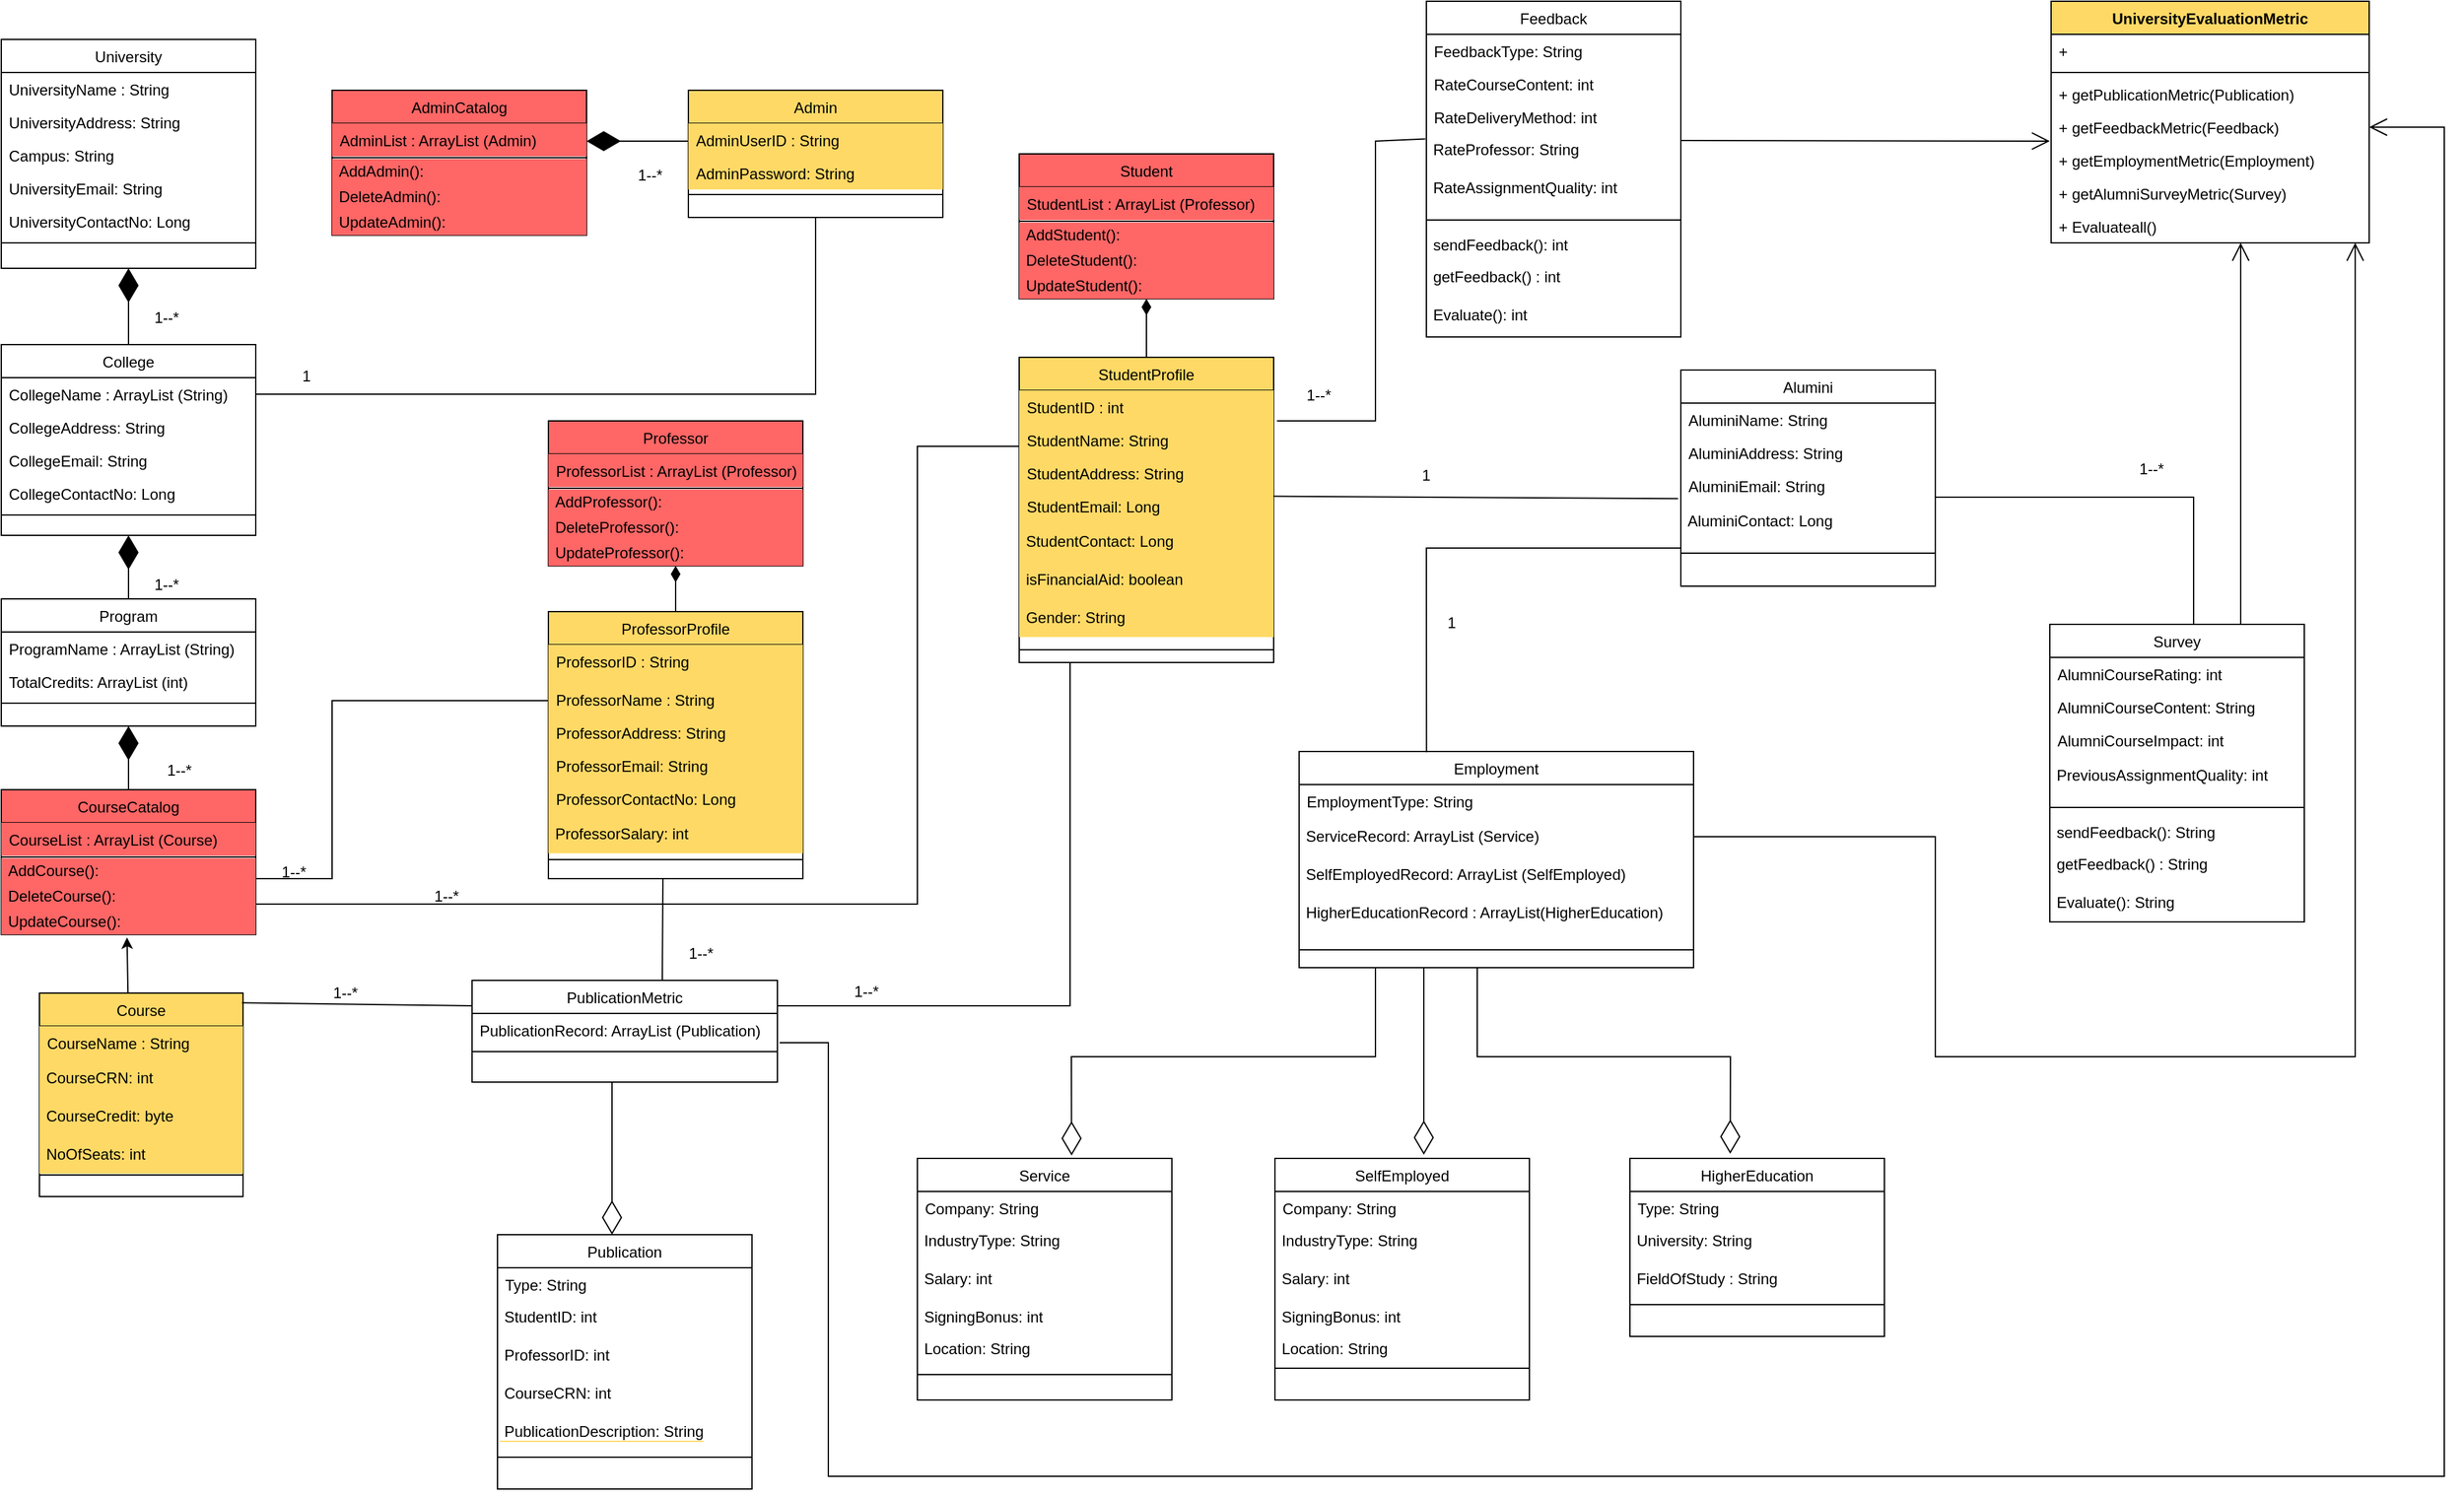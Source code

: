 <mxfile version="15.5.9" type="device"><diagram id="C5RBs43oDa-KdzZeNtuy" name="Page-1"><mxGraphModel dx="865" dy="456" grid="1" gridSize="10" guides="1" tooltips="1" connect="1" arrows="1" fold="1" page="1" pageScale="1" pageWidth="827" pageHeight="1169" background="#ffffff" math="0" shadow="0"><root><mxCell id="WIyWlLk6GJQsqaUBKTNV-0"/><mxCell id="WIyWlLk6GJQsqaUBKTNV-1" parent="WIyWlLk6GJQsqaUBKTNV-0"/><mxCell id="zkfFHV4jXpPFQw0GAbJ--0" value="University" style="swimlane;fontStyle=0;align=center;verticalAlign=top;childLayout=stackLayout;horizontal=1;startSize=26;horizontalStack=0;resizeParent=1;resizeLast=0;collapsible=1;marginBottom=0;rounded=0;shadow=0;strokeWidth=1;" parent="WIyWlLk6GJQsqaUBKTNV-1" vertex="1"><mxGeometry x="40" y="40" width="200" height="180" as="geometry"><mxRectangle x="40" y="40" width="160" height="26" as="alternateBounds"/></mxGeometry></mxCell><mxCell id="zkfFHV4jXpPFQw0GAbJ--1" value="UniversityName : String" style="text;align=left;verticalAlign=top;spacingLeft=4;spacingRight=4;overflow=hidden;rotatable=0;points=[[0,0.5],[1,0.5]];portConstraint=eastwest;" parent="zkfFHV4jXpPFQw0GAbJ--0" vertex="1"><mxGeometry y="26" width="200" height="26" as="geometry"/></mxCell><mxCell id="zkfFHV4jXpPFQw0GAbJ--2" value="UniversityAddress: String" style="text;align=left;verticalAlign=top;spacingLeft=4;spacingRight=4;overflow=hidden;rotatable=0;points=[[0,0.5],[1,0.5]];portConstraint=eastwest;rounded=0;shadow=0;html=0;" parent="zkfFHV4jXpPFQw0GAbJ--0" vertex="1"><mxGeometry y="52" width="200" height="26" as="geometry"/></mxCell><mxCell id="lP5Ua1I6cl8WqfwQkk1_-0" value="Campus: String" style="text;align=left;verticalAlign=top;spacingLeft=4;spacingRight=4;overflow=hidden;rotatable=0;points=[[0,0.5],[1,0.5]];portConstraint=eastwest;rounded=0;shadow=0;html=0;" parent="zkfFHV4jXpPFQw0GAbJ--0" vertex="1"><mxGeometry y="78" width="200" height="26" as="geometry"/></mxCell><mxCell id="zkfFHV4jXpPFQw0GAbJ--3" value="UniversityEmail: String" style="text;align=left;verticalAlign=top;spacingLeft=4;spacingRight=4;overflow=hidden;rotatable=0;points=[[0,0.5],[1,0.5]];portConstraint=eastwest;rounded=0;shadow=0;html=0;" parent="zkfFHV4jXpPFQw0GAbJ--0" vertex="1"><mxGeometry y="104" width="200" height="26" as="geometry"/></mxCell><mxCell id="lP5Ua1I6cl8WqfwQkk1_-1" value="UniversityContactNo: Long" style="text;align=left;verticalAlign=top;spacingLeft=4;spacingRight=4;overflow=hidden;rotatable=0;points=[[0,0.5],[1,0.5]];portConstraint=eastwest;rounded=0;shadow=0;html=0;" parent="zkfFHV4jXpPFQw0GAbJ--0" vertex="1"><mxGeometry y="130" width="200" height="26" as="geometry"/></mxCell><mxCell id="zkfFHV4jXpPFQw0GAbJ--4" value="" style="line;html=1;strokeWidth=1;align=left;verticalAlign=middle;spacingTop=-1;spacingLeft=3;spacingRight=3;rotatable=0;labelPosition=right;points=[];portConstraint=eastwest;" parent="zkfFHV4jXpPFQw0GAbJ--0" vertex="1"><mxGeometry y="156" width="200" height="8" as="geometry"/></mxCell><mxCell id="lP5Ua1I6cl8WqfwQkk1_-8" value="College" style="swimlane;fontStyle=0;align=center;verticalAlign=top;childLayout=stackLayout;horizontal=1;startSize=26;horizontalStack=0;resizeParent=1;resizeLast=0;collapsible=1;marginBottom=0;rounded=0;shadow=0;strokeWidth=1;" parent="WIyWlLk6GJQsqaUBKTNV-1" vertex="1"><mxGeometry x="40" y="280" width="200" height="150" as="geometry"><mxRectangle x="40" y="40" width="160" height="26" as="alternateBounds"/></mxGeometry></mxCell><mxCell id="lP5Ua1I6cl8WqfwQkk1_-9" value="CollegeName : ArrayList (String)" style="text;align=left;verticalAlign=top;spacingLeft=4;spacingRight=4;overflow=hidden;rotatable=0;points=[[0,0.5],[1,0.5]];portConstraint=eastwest;" parent="lP5Ua1I6cl8WqfwQkk1_-8" vertex="1"><mxGeometry y="26" width="200" height="26" as="geometry"/></mxCell><mxCell id="lP5Ua1I6cl8WqfwQkk1_-11" value="CollegeAddress: String" style="text;align=left;verticalAlign=top;spacingLeft=4;spacingRight=4;overflow=hidden;rotatable=0;points=[[0,0.5],[1,0.5]];portConstraint=eastwest;rounded=0;shadow=0;html=0;" parent="lP5Ua1I6cl8WqfwQkk1_-8" vertex="1"><mxGeometry y="52" width="200" height="26" as="geometry"/></mxCell><mxCell id="lP5Ua1I6cl8WqfwQkk1_-12" value="CollegeEmail: String" style="text;align=left;verticalAlign=top;spacingLeft=4;spacingRight=4;overflow=hidden;rotatable=0;points=[[0,0.5],[1,0.5]];portConstraint=eastwest;rounded=0;shadow=0;html=0;" parent="lP5Ua1I6cl8WqfwQkk1_-8" vertex="1"><mxGeometry y="78" width="200" height="26" as="geometry"/></mxCell><mxCell id="lP5Ua1I6cl8WqfwQkk1_-13" value="CollegeContactNo: Long" style="text;align=left;verticalAlign=top;spacingLeft=4;spacingRight=4;overflow=hidden;rotatable=0;points=[[0,0.5],[1,0.5]];portConstraint=eastwest;rounded=0;shadow=0;html=0;" parent="lP5Ua1I6cl8WqfwQkk1_-8" vertex="1"><mxGeometry y="104" width="200" height="26" as="geometry"/></mxCell><mxCell id="lP5Ua1I6cl8WqfwQkk1_-14" value="" style="line;html=1;strokeWidth=1;align=left;verticalAlign=middle;spacingTop=-1;spacingLeft=3;spacingRight=3;rotatable=0;labelPosition=right;points=[];portConstraint=eastwest;" parent="lP5Ua1I6cl8WqfwQkk1_-8" vertex="1"><mxGeometry y="130" width="200" height="8" as="geometry"/></mxCell><mxCell id="lP5Ua1I6cl8WqfwQkk1_-18" value="" style="endArrow=diamondThin;endFill=1;endSize=24;html=1;rounded=0;entryX=0.5;entryY=1;entryDx=0;entryDy=0;exitX=0.5;exitY=0;exitDx=0;exitDy=0;" parent="WIyWlLk6GJQsqaUBKTNV-1" source="lP5Ua1I6cl8WqfwQkk1_-8" target="zkfFHV4jXpPFQw0GAbJ--0" edge="1"><mxGeometry width="160" relative="1" as="geometry"><mxPoint x="350" y="290" as="sourcePoint"/><mxPoint x="510" y="290" as="targetPoint"/></mxGeometry></mxCell><mxCell id="lP5Ua1I6cl8WqfwQkk1_-19" value="Program" style="swimlane;fontStyle=0;align=center;verticalAlign=top;childLayout=stackLayout;horizontal=1;startSize=26;horizontalStack=0;resizeParent=1;resizeLast=0;collapsible=1;marginBottom=0;rounded=0;shadow=0;strokeWidth=1;" parent="WIyWlLk6GJQsqaUBKTNV-1" vertex="1"><mxGeometry x="40" y="480" width="200" height="100" as="geometry"><mxRectangle x="40" y="40" width="160" height="26" as="alternateBounds"/></mxGeometry></mxCell><mxCell id="lP5Ua1I6cl8WqfwQkk1_-20" value="ProgramName : ArrayList (String)" style="text;align=left;verticalAlign=top;spacingLeft=4;spacingRight=4;overflow=hidden;rotatable=0;points=[[0,0.5],[1,0.5]];portConstraint=eastwest;" parent="lP5Ua1I6cl8WqfwQkk1_-19" vertex="1"><mxGeometry y="26" width="200" height="26" as="geometry"/></mxCell><mxCell id="lP5Ua1I6cl8WqfwQkk1_-21" value="TotalCredits: ArrayList (int)" style="text;align=left;verticalAlign=top;spacingLeft=4;spacingRight=4;overflow=hidden;rotatable=0;points=[[0,0.5],[1,0.5]];portConstraint=eastwest;rounded=0;shadow=0;html=0;" parent="lP5Ua1I6cl8WqfwQkk1_-19" vertex="1"><mxGeometry y="52" width="200" height="26" as="geometry"/></mxCell><mxCell id="lP5Ua1I6cl8WqfwQkk1_-24" value="" style="line;html=1;strokeWidth=1;align=left;verticalAlign=middle;spacingTop=-1;spacingLeft=3;spacingRight=3;rotatable=0;labelPosition=right;points=[];portConstraint=eastwest;" parent="lP5Ua1I6cl8WqfwQkk1_-19" vertex="1"><mxGeometry y="78" width="200" height="8" as="geometry"/></mxCell><mxCell id="lP5Ua1I6cl8WqfwQkk1_-25" value="" style="endArrow=diamondThin;endFill=1;endSize=24;html=1;rounded=0;entryX=0.5;entryY=1;entryDx=0;entryDy=0;exitX=0.5;exitY=0;exitDx=0;exitDy=0;" parent="WIyWlLk6GJQsqaUBKTNV-1" source="lP5Ua1I6cl8WqfwQkk1_-19" target="lP5Ua1I6cl8WqfwQkk1_-8" edge="1"><mxGeometry width="160" relative="1" as="geometry"><mxPoint x="350" y="490" as="sourcePoint"/><mxPoint x="510" y="490" as="targetPoint"/></mxGeometry></mxCell><mxCell id="lP5Ua1I6cl8WqfwQkk1_-26" value="CourseCatalog" style="swimlane;fontStyle=0;align=center;verticalAlign=top;childLayout=stackLayout;horizontal=1;startSize=26;horizontalStack=0;resizeParent=1;resizeLast=0;collapsible=1;marginBottom=0;rounded=0;shadow=0;strokeWidth=1;fillColor=#FF6666;" parent="WIyWlLk6GJQsqaUBKTNV-1" vertex="1"><mxGeometry x="40" y="630" width="200" height="114" as="geometry"><mxRectangle x="40" y="40" width="160" height="26" as="alternateBounds"/></mxGeometry></mxCell><mxCell id="lP5Ua1I6cl8WqfwQkk1_-27" value="CourseList : ArrayList (Course)" style="text;align=left;verticalAlign=top;spacingLeft=4;spacingRight=4;overflow=hidden;rotatable=0;points=[[0,0.5],[1,0.5]];portConstraint=eastwest;fillColor=#FF6666;" parent="lP5Ua1I6cl8WqfwQkk1_-26" vertex="1"><mxGeometry y="26" width="200" height="26" as="geometry"/></mxCell><mxCell id="lP5Ua1I6cl8WqfwQkk1_-29" value="" style="line;html=1;strokeWidth=1;align=left;verticalAlign=middle;spacingTop=-1;spacingLeft=3;spacingRight=3;rotatable=0;labelPosition=right;points=[];portConstraint=eastwest;fillColor=#FF6666;" parent="lP5Ua1I6cl8WqfwQkk1_-26" vertex="1"><mxGeometry y="52" width="200" height="2" as="geometry"/></mxCell><mxCell id="lP5Ua1I6cl8WqfwQkk1_-48" value="&amp;nbsp;AddCourse():&amp;nbsp;" style="text;html=1;align=left;verticalAlign=middle;resizable=0;points=[];autosize=1;strokeColor=none;fillColor=#FF6666;" parent="lP5Ua1I6cl8WqfwQkk1_-26" vertex="1"><mxGeometry y="54" width="200" height="20" as="geometry"/></mxCell><mxCell id="lP5Ua1I6cl8WqfwQkk1_-49" value="&amp;nbsp;DeleteCourse():" style="text;html=1;align=left;verticalAlign=middle;resizable=0;points=[];autosize=1;strokeColor=none;fillColor=#FF6666;" parent="lP5Ua1I6cl8WqfwQkk1_-26" vertex="1"><mxGeometry y="74" width="200" height="20" as="geometry"/></mxCell><mxCell id="lP5Ua1I6cl8WqfwQkk1_-50" value="&amp;nbsp;UpdateCourse():" style="text;html=1;align=left;verticalAlign=middle;resizable=0;points=[];autosize=1;strokeColor=none;fillColor=#FF6666;" parent="lP5Ua1I6cl8WqfwQkk1_-26" vertex="1"><mxGeometry y="94" width="200" height="20" as="geometry"/></mxCell><mxCell id="lP5Ua1I6cl8WqfwQkk1_-40" value="Course" style="swimlane;fontStyle=0;align=center;verticalAlign=top;childLayout=stackLayout;horizontal=1;startSize=26;horizontalStack=0;resizeParent=1;resizeLast=0;collapsible=1;marginBottom=0;rounded=0;shadow=0;strokeWidth=1;fillColor=#FFD966;" parent="WIyWlLk6GJQsqaUBKTNV-1" vertex="1"><mxGeometry x="70" y="790" width="160" height="160" as="geometry"><mxRectangle x="70" y="790" width="160" height="26" as="alternateBounds"/></mxGeometry></mxCell><mxCell id="lP5Ua1I6cl8WqfwQkk1_-41" value="CourseName : String" style="text;align=left;verticalAlign=top;spacingLeft=4;spacingRight=4;overflow=hidden;rotatable=0;points=[[0,0.5],[1,0.5]];portConstraint=eastwest;fillColor=#FFD966;" parent="lP5Ua1I6cl8WqfwQkk1_-40" vertex="1"><mxGeometry y="26" width="160" height="26" as="geometry"/></mxCell><mxCell id="lP5Ua1I6cl8WqfwQkk1_-43" value="&amp;nbsp;CourseCRN: int" style="text;html=1;strokeColor=none;fillColor=#FFD966;align=left;verticalAlign=middle;whiteSpace=wrap;rounded=0;" parent="lP5Ua1I6cl8WqfwQkk1_-40" vertex="1"><mxGeometry y="52" width="160" height="30" as="geometry"/></mxCell><mxCell id="lP5Ua1I6cl8WqfwQkk1_-44" value="&amp;nbsp;CourseCredit: byte" style="text;html=1;strokeColor=none;fillColor=#FFD966;align=left;verticalAlign=middle;whiteSpace=wrap;rounded=0;" parent="lP5Ua1I6cl8WqfwQkk1_-40" vertex="1"><mxGeometry y="82" width="160" height="30" as="geometry"/></mxCell><mxCell id="lP5Ua1I6cl8WqfwQkk1_-45" value="&amp;nbsp;NoOfSeats: int" style="text;html=1;strokeColor=none;fillColor=#FFD966;align=left;verticalAlign=middle;whiteSpace=wrap;rounded=0;" parent="lP5Ua1I6cl8WqfwQkk1_-40" vertex="1"><mxGeometry y="112" width="160" height="30" as="geometry"/></mxCell><mxCell id="lP5Ua1I6cl8WqfwQkk1_-42" value="" style="line;html=1;strokeWidth=1;align=left;verticalAlign=middle;spacingTop=-1;spacingLeft=3;spacingRight=3;rotatable=0;labelPosition=right;points=[];portConstraint=eastwest;fillColor=#FF9933;" parent="lP5Ua1I6cl8WqfwQkk1_-40" vertex="1"><mxGeometry y="142" width="160" height="2" as="geometry"/></mxCell><mxCell id="lP5Ua1I6cl8WqfwQkk1_-52" value="" style="endArrow=classic;html=1;rounded=0;entryX=0.494;entryY=1.11;entryDx=0;entryDy=0;entryPerimeter=0;exitX=0.435;exitY=0.003;exitDx=0;exitDy=0;exitPerimeter=0;" parent="WIyWlLk6GJQsqaUBKTNV-1" source="lP5Ua1I6cl8WqfwQkk1_-40" target="lP5Ua1I6cl8WqfwQkk1_-50" edge="1"><mxGeometry width="50" height="50" relative="1" as="geometry"><mxPoint x="420" y="840" as="sourcePoint"/><mxPoint x="470" y="790" as="targetPoint"/></mxGeometry></mxCell><mxCell id="lP5Ua1I6cl8WqfwQkk1_-53" value="" style="endArrow=diamondThin;endFill=1;endSize=24;html=1;rounded=0;entryX=0.5;entryY=1;entryDx=0;entryDy=0;exitX=0.5;exitY=0;exitDx=0;exitDy=0;" parent="WIyWlLk6GJQsqaUBKTNV-1" source="lP5Ua1I6cl8WqfwQkk1_-26" target="lP5Ua1I6cl8WqfwQkk1_-19" edge="1"><mxGeometry width="160" relative="1" as="geometry"><mxPoint x="310" y="610" as="sourcePoint"/><mxPoint x="470" y="610" as="targetPoint"/></mxGeometry></mxCell><mxCell id="lP5Ua1I6cl8WqfwQkk1_-56" value="Professor" style="swimlane;fontStyle=0;align=center;verticalAlign=top;childLayout=stackLayout;horizontal=1;startSize=26;horizontalStack=0;resizeParent=1;resizeLast=0;collapsible=1;marginBottom=0;rounded=0;shadow=0;strokeWidth=1;fillColor=#FF6666;" parent="WIyWlLk6GJQsqaUBKTNV-1" vertex="1"><mxGeometry x="470" y="340" width="200" height="114" as="geometry"><mxRectangle x="470" y="340" width="160" height="26" as="alternateBounds"/></mxGeometry></mxCell><mxCell id="lP5Ua1I6cl8WqfwQkk1_-57" value="ProfessorList : ArrayList (Professor)" style="text;align=left;verticalAlign=top;spacingLeft=4;spacingRight=4;overflow=hidden;rotatable=0;points=[[0,0.5],[1,0.5]];portConstraint=eastwest;fillColor=#FF6666;" parent="lP5Ua1I6cl8WqfwQkk1_-56" vertex="1"><mxGeometry y="26" width="200" height="26" as="geometry"/></mxCell><mxCell id="lP5Ua1I6cl8WqfwQkk1_-58" value="" style="line;html=1;strokeWidth=1;align=left;verticalAlign=middle;spacingTop=-1;spacingLeft=3;spacingRight=3;rotatable=0;labelPosition=right;points=[];portConstraint=eastwest;fillColor=#FF6666;" parent="lP5Ua1I6cl8WqfwQkk1_-56" vertex="1"><mxGeometry y="52" width="200" height="2" as="geometry"/></mxCell><mxCell id="lP5Ua1I6cl8WqfwQkk1_-59" value="&amp;nbsp;AddProfessor():&amp;nbsp;" style="text;html=1;align=left;verticalAlign=middle;resizable=0;points=[];autosize=1;strokeColor=none;fillColor=#FF6666;" parent="lP5Ua1I6cl8WqfwQkk1_-56" vertex="1"><mxGeometry y="54" width="200" height="20" as="geometry"/></mxCell><mxCell id="lP5Ua1I6cl8WqfwQkk1_-60" value="&amp;nbsp;DeleteProfessor():" style="text;html=1;align=left;verticalAlign=middle;resizable=0;points=[];autosize=1;strokeColor=none;fillColor=#FF6666;" parent="lP5Ua1I6cl8WqfwQkk1_-56" vertex="1"><mxGeometry y="74" width="200" height="20" as="geometry"/></mxCell><mxCell id="lP5Ua1I6cl8WqfwQkk1_-61" value="&amp;nbsp;UpdateProfessor():" style="text;html=1;align=left;verticalAlign=middle;resizable=0;points=[];autosize=1;strokeColor=none;fillColor=#FF6666;" parent="lP5Ua1I6cl8WqfwQkk1_-56" vertex="1"><mxGeometry y="94" width="200" height="20" as="geometry"/></mxCell><mxCell id="lP5Ua1I6cl8WqfwQkk1_-62" value="ProfessorProfile" style="swimlane;fontStyle=0;align=center;verticalAlign=top;childLayout=stackLayout;horizontal=1;startSize=26;horizontalStack=0;resizeParent=1;resizeLast=0;collapsible=1;marginBottom=0;rounded=0;shadow=0;strokeWidth=1;fillColor=#FFD966;swimlaneFillColor=none;" parent="WIyWlLk6GJQsqaUBKTNV-1" vertex="1"><mxGeometry x="470" y="490" width="200" height="210" as="geometry"><mxRectangle x="40" y="40" width="160" height="26" as="alternateBounds"/></mxGeometry></mxCell><mxCell id="aSQFenykU3Jxh1KzqfFm-87" value="Text" style="text;html=1;strokeColor=none;fillColor=none;align=center;verticalAlign=middle;whiteSpace=wrap;rounded=0;labelBackgroundColor=#FFFFFF;" parent="lP5Ua1I6cl8WqfwQkk1_-62" vertex="1"><mxGeometry y="26" width="200" height="30" as="geometry"/></mxCell><mxCell id="lP5Ua1I6cl8WqfwQkk1_-63" value="ProfessorName : String" style="text;align=left;verticalAlign=top;spacingLeft=4;spacingRight=4;overflow=hidden;rotatable=0;points=[[0,0.5],[1,0.5]];portConstraint=eastwest;fillColor=#FFD966;" parent="lP5Ua1I6cl8WqfwQkk1_-62" vertex="1"><mxGeometry y="56" width="200" height="26" as="geometry"/></mxCell><mxCell id="lP5Ua1I6cl8WqfwQkk1_-64" value="ProfessorAddress: String" style="text;align=left;verticalAlign=top;spacingLeft=4;spacingRight=4;overflow=hidden;rotatable=0;points=[[0,0.5],[1,0.5]];portConstraint=eastwest;rounded=0;shadow=0;html=0;fillColor=#FFD966;" parent="lP5Ua1I6cl8WqfwQkk1_-62" vertex="1"><mxGeometry y="82" width="200" height="26" as="geometry"/></mxCell><mxCell id="lP5Ua1I6cl8WqfwQkk1_-65" value="ProfessorEmail: String" style="text;align=left;verticalAlign=top;spacingLeft=4;spacingRight=4;overflow=hidden;rotatable=0;points=[[0,0.5],[1,0.5]];portConstraint=eastwest;rounded=0;shadow=0;html=0;fillColor=#FFD966;" parent="lP5Ua1I6cl8WqfwQkk1_-62" vertex="1"><mxGeometry y="108" width="200" height="26" as="geometry"/></mxCell><mxCell id="lP5Ua1I6cl8WqfwQkk1_-66" value="ProfessorContactNo: Long" style="text;align=left;verticalAlign=top;spacingLeft=4;spacingRight=4;overflow=hidden;rotatable=0;points=[[0,0.5],[1,0.5]];portConstraint=eastwest;rounded=0;shadow=0;html=0;fillColor=#FFD966;" parent="lP5Ua1I6cl8WqfwQkk1_-62" vertex="1"><mxGeometry y="134" width="200" height="26" as="geometry"/></mxCell><mxCell id="lP5Ua1I6cl8WqfwQkk1_-70" value="&amp;nbsp;ProfessorSalary: int" style="text;html=1;strokeColor=none;fillColor=#FFD966;align=left;verticalAlign=middle;whiteSpace=wrap;rounded=0;" parent="lP5Ua1I6cl8WqfwQkk1_-62" vertex="1"><mxGeometry y="160" width="200" height="30" as="geometry"/></mxCell><mxCell id="lP5Ua1I6cl8WqfwQkk1_-67" value="" style="line;html=1;strokeWidth=1;align=left;verticalAlign=middle;spacingTop=-1;spacingLeft=3;spacingRight=3;rotatable=0;labelPosition=right;points=[];portConstraint=eastwest;fillColor=#FFD966;" parent="lP5Ua1I6cl8WqfwQkk1_-62" vertex="1"><mxGeometry y="190" width="200" height="10" as="geometry"/></mxCell><mxCell id="lP5Ua1I6cl8WqfwQkk1_-78" value="" style="html=1;endArrow=diamondThin;endFill=1;edgeStyle=elbowEdgeStyle;elbow=vertical;endSize=10;rounded=0;entryX=0.5;entryY=1;entryDx=0;entryDy=0;exitX=0.5;exitY=0;exitDx=0;exitDy=0;" parent="WIyWlLk6GJQsqaUBKTNV-1" source="lP5Ua1I6cl8WqfwQkk1_-62" target="lP5Ua1I6cl8WqfwQkk1_-56" edge="1"><mxGeometry width="160" relative="1" as="geometry"><mxPoint x="720" y="490" as="sourcePoint"/><mxPoint x="880" y="490" as="targetPoint"/></mxGeometry></mxCell><mxCell id="lP5Ua1I6cl8WqfwQkk1_-80" value="" style="endArrow=none;html=1;rounded=0;" parent="WIyWlLk6GJQsqaUBKTNV-1" edge="1"><mxGeometry width="50" height="50" relative="1" as="geometry"><mxPoint x="240" y="700" as="sourcePoint"/><mxPoint x="470" y="560" as="targetPoint"/><Array as="points"><mxPoint x="300" y="700"/><mxPoint x="300" y="560"/></Array></mxGeometry></mxCell><mxCell id="lP5Ua1I6cl8WqfwQkk1_-81" value="1--*" style="text;html=1;strokeColor=none;fillColor=none;align=center;verticalAlign=middle;whiteSpace=wrap;rounded=0;" parent="WIyWlLk6GJQsqaUBKTNV-1" vertex="1"><mxGeometry x="240" y="680" width="60" height="30" as="geometry"/></mxCell><mxCell id="lP5Ua1I6cl8WqfwQkk1_-82" value="Student" style="swimlane;fontStyle=0;align=center;verticalAlign=top;childLayout=stackLayout;horizontal=1;startSize=26;horizontalStack=0;resizeParent=1;resizeLast=0;collapsible=1;marginBottom=0;rounded=0;shadow=0;strokeWidth=1;fillColor=#FF6666;" parent="WIyWlLk6GJQsqaUBKTNV-1" vertex="1"><mxGeometry x="840" y="130" width="200" height="114" as="geometry"><mxRectangle x="840" y="130" width="160" height="26" as="alternateBounds"/></mxGeometry></mxCell><mxCell id="lP5Ua1I6cl8WqfwQkk1_-83" value="StudentList : ArrayList (Professor)" style="text;align=left;verticalAlign=top;spacingLeft=4;spacingRight=4;overflow=hidden;rotatable=0;points=[[0,0.5],[1,0.5]];portConstraint=eastwest;fillColor=#FF6666;" parent="lP5Ua1I6cl8WqfwQkk1_-82" vertex="1"><mxGeometry y="26" width="200" height="26" as="geometry"/></mxCell><mxCell id="lP5Ua1I6cl8WqfwQkk1_-84" value="" style="line;html=1;strokeWidth=1;align=left;verticalAlign=middle;spacingTop=-1;spacingLeft=3;spacingRight=3;rotatable=0;labelPosition=right;points=[];portConstraint=eastwest;fillColor=#FF6666;" parent="lP5Ua1I6cl8WqfwQkk1_-82" vertex="1"><mxGeometry y="52" width="200" height="2" as="geometry"/></mxCell><mxCell id="lP5Ua1I6cl8WqfwQkk1_-85" value="&amp;nbsp;AddStudent():&amp;nbsp;" style="text;html=1;align=left;verticalAlign=middle;resizable=0;points=[];autosize=1;strokeColor=none;fillColor=#FF6666;" parent="lP5Ua1I6cl8WqfwQkk1_-82" vertex="1"><mxGeometry y="54" width="200" height="20" as="geometry"/></mxCell><mxCell id="lP5Ua1I6cl8WqfwQkk1_-86" value="&amp;nbsp;DeleteStudent():" style="text;html=1;align=left;verticalAlign=middle;resizable=0;points=[];autosize=1;strokeColor=none;fillColor=#FF6666;" parent="lP5Ua1I6cl8WqfwQkk1_-82" vertex="1"><mxGeometry y="74" width="200" height="20" as="geometry"/></mxCell><mxCell id="lP5Ua1I6cl8WqfwQkk1_-87" value="&amp;nbsp;UpdateStudent():" style="text;html=1;align=left;verticalAlign=middle;resizable=0;points=[];autosize=1;strokeColor=none;fillColor=#FF6666;" parent="lP5Ua1I6cl8WqfwQkk1_-82" vertex="1"><mxGeometry y="94" width="200" height="20" as="geometry"/></mxCell><mxCell id="lP5Ua1I6cl8WqfwQkk1_-88" value="StudentProfile" style="swimlane;fontStyle=0;align=center;verticalAlign=top;childLayout=stackLayout;horizontal=1;startSize=26;horizontalStack=0;resizeParent=1;resizeLast=0;collapsible=1;marginBottom=0;rounded=0;shadow=0;strokeWidth=1;fillColor=#FFD966;swimlaneFillColor=none;" parent="WIyWlLk6GJQsqaUBKTNV-1" vertex="1"><mxGeometry x="840" y="290" width="200" height="240" as="geometry"><mxRectangle x="40" y="40" width="160" height="26" as="alternateBounds"/></mxGeometry></mxCell><mxCell id="lP5Ua1I6cl8WqfwQkk1_-89" value="StudentID : int" style="text;align=left;verticalAlign=top;spacingLeft=4;spacingRight=4;overflow=hidden;rotatable=0;points=[[0,0.5],[1,0.5]];portConstraint=eastwest;fillColor=#FFD966;" parent="lP5Ua1I6cl8WqfwQkk1_-88" vertex="1"><mxGeometry y="26" width="200" height="26" as="geometry"/></mxCell><mxCell id="lP5Ua1I6cl8WqfwQkk1_-90" value="StudentName: String" style="text;align=left;verticalAlign=top;spacingLeft=4;spacingRight=4;overflow=hidden;rotatable=0;points=[[0,0.5],[1,0.5]];portConstraint=eastwest;rounded=0;shadow=0;html=0;fillColor=#FFD966;" parent="lP5Ua1I6cl8WqfwQkk1_-88" vertex="1"><mxGeometry y="52" width="200" height="26" as="geometry"/></mxCell><mxCell id="lP5Ua1I6cl8WqfwQkk1_-91" value="StudentAddress: String" style="text;align=left;verticalAlign=top;spacingLeft=4;spacingRight=4;overflow=hidden;rotatable=0;points=[[0,0.5],[1,0.5]];portConstraint=eastwest;rounded=0;shadow=0;html=0;fillColor=#FFD966;" parent="lP5Ua1I6cl8WqfwQkk1_-88" vertex="1"><mxGeometry y="78" width="200" height="26" as="geometry"/></mxCell><mxCell id="lP5Ua1I6cl8WqfwQkk1_-92" value="StudentEmail: Long" style="text;align=left;verticalAlign=top;spacingLeft=4;spacingRight=4;overflow=hidden;rotatable=0;points=[[0,0.5],[1,0.5]];portConstraint=eastwest;rounded=0;shadow=0;html=0;fillColor=#FFD966;" parent="lP5Ua1I6cl8WqfwQkk1_-88" vertex="1"><mxGeometry y="104" width="200" height="26" as="geometry"/></mxCell><mxCell id="lP5Ua1I6cl8WqfwQkk1_-93" value="&amp;nbsp;StudentContact: Long" style="text;html=1;strokeColor=none;fillColor=#FFD966;align=left;verticalAlign=middle;whiteSpace=wrap;rounded=0;" parent="lP5Ua1I6cl8WqfwQkk1_-88" vertex="1"><mxGeometry y="130" width="200" height="30" as="geometry"/></mxCell><mxCell id="lP5Ua1I6cl8WqfwQkk1_-120" value="&amp;nbsp;isFinancialAid: boolean" style="text;html=1;strokeColor=none;fillColor=#FFD966;align=left;verticalAlign=middle;whiteSpace=wrap;rounded=0;" parent="lP5Ua1I6cl8WqfwQkk1_-88" vertex="1"><mxGeometry y="160" width="200" height="30" as="geometry"/></mxCell><mxCell id="aSQFenykU3Jxh1KzqfFm-0" value="&amp;nbsp;Gender: String" style="text;html=1;strokeColor=none;fillColor=#FFD966;align=left;verticalAlign=middle;whiteSpace=wrap;rounded=0;" parent="lP5Ua1I6cl8WqfwQkk1_-88" vertex="1"><mxGeometry y="190" width="200" height="30" as="geometry"/></mxCell><mxCell id="lP5Ua1I6cl8WqfwQkk1_-94" value="" style="line;html=1;strokeWidth=1;align=left;verticalAlign=middle;spacingTop=-1;spacingLeft=3;spacingRight=3;rotatable=0;labelPosition=right;points=[];portConstraint=eastwest;fillColor=#FFD966;" parent="lP5Ua1I6cl8WqfwQkk1_-88" vertex="1"><mxGeometry y="220" width="200" height="20" as="geometry"/></mxCell><mxCell id="lP5Ua1I6cl8WqfwQkk1_-95" value="" style="html=1;endArrow=diamondThin;endFill=1;edgeStyle=elbowEdgeStyle;elbow=vertical;endSize=10;rounded=0;entryX=0.5;entryY=1;entryDx=0;entryDy=0;exitX=0.5;exitY=0;exitDx=0;exitDy=0;" parent="WIyWlLk6GJQsqaUBKTNV-1" source="lP5Ua1I6cl8WqfwQkk1_-88" target="lP5Ua1I6cl8WqfwQkk1_-82" edge="1"><mxGeometry width="160" relative="1" as="geometry"><mxPoint x="1090" y="280" as="sourcePoint"/><mxPoint x="1250" y="280" as="targetPoint"/></mxGeometry></mxCell><mxCell id="lP5Ua1I6cl8WqfwQkk1_-96" value="" style="endArrow=none;html=1;rounded=0;" parent="WIyWlLk6GJQsqaUBKTNV-1" edge="1"><mxGeometry width="50" height="50" relative="1" as="geometry"><mxPoint x="240" y="720" as="sourcePoint"/><mxPoint x="840" y="360" as="targetPoint"/><Array as="points"><mxPoint x="760" y="720"/><mxPoint x="760" y="360"/></Array></mxGeometry></mxCell><mxCell id="lP5Ua1I6cl8WqfwQkk1_-97" value="1--*" style="text;html=1;strokeColor=none;fillColor=none;align=center;verticalAlign=middle;whiteSpace=wrap;rounded=0;" parent="WIyWlLk6GJQsqaUBKTNV-1" vertex="1"><mxGeometry x="360" y="699" width="60" height="30" as="geometry"/></mxCell><mxCell id="lP5Ua1I6cl8WqfwQkk1_-98" value="1--*" style="text;html=1;strokeColor=none;fillColor=none;align=center;verticalAlign=middle;whiteSpace=wrap;rounded=0;" parent="WIyWlLk6GJQsqaUBKTNV-1" vertex="1"><mxGeometry x="140" y="454" width="60" height="30" as="geometry"/></mxCell><mxCell id="lP5Ua1I6cl8WqfwQkk1_-99" value="1--*" style="text;html=1;strokeColor=none;fillColor=none;align=center;verticalAlign=middle;whiteSpace=wrap;rounded=0;" parent="WIyWlLk6GJQsqaUBKTNV-1" vertex="1"><mxGeometry x="140" y="244" width="60" height="30" as="geometry"/></mxCell><mxCell id="lP5Ua1I6cl8WqfwQkk1_-100" value="1--*" style="text;html=1;strokeColor=none;fillColor=none;align=center;verticalAlign=middle;whiteSpace=wrap;rounded=0;" parent="WIyWlLk6GJQsqaUBKTNV-1" vertex="1"><mxGeometry x="150" y="600" width="60" height="30" as="geometry"/></mxCell><mxCell id="lP5Ua1I6cl8WqfwQkk1_-101" value="AdminCatalog" style="swimlane;fontStyle=0;align=center;verticalAlign=top;childLayout=stackLayout;horizontal=1;startSize=26;horizontalStack=0;resizeParent=1;resizeLast=0;collapsible=1;marginBottom=0;rounded=0;shadow=0;strokeWidth=1;fillColor=#FF6666;" parent="WIyWlLk6GJQsqaUBKTNV-1" vertex="1"><mxGeometry x="300" y="80" width="200" height="114" as="geometry"><mxRectangle x="40" y="40" width="160" height="26" as="alternateBounds"/></mxGeometry></mxCell><mxCell id="lP5Ua1I6cl8WqfwQkk1_-102" value="AdminList : ArrayList (Admin)" style="text;align=left;verticalAlign=top;spacingLeft=4;spacingRight=4;overflow=hidden;rotatable=0;points=[[0,0.5],[1,0.5]];portConstraint=eastwest;fillColor=#FF6666;" parent="lP5Ua1I6cl8WqfwQkk1_-101" vertex="1"><mxGeometry y="26" width="200" height="26" as="geometry"/></mxCell><mxCell id="lP5Ua1I6cl8WqfwQkk1_-103" value="" style="line;html=1;strokeWidth=1;align=left;verticalAlign=middle;spacingTop=-1;spacingLeft=3;spacingRight=3;rotatable=0;labelPosition=right;points=[];portConstraint=eastwest;fillColor=#FF6666;" parent="lP5Ua1I6cl8WqfwQkk1_-101" vertex="1"><mxGeometry y="52" width="200" height="2" as="geometry"/></mxCell><mxCell id="lP5Ua1I6cl8WqfwQkk1_-104" value="&amp;nbsp;AddAdmin():&amp;nbsp;" style="text;html=1;align=left;verticalAlign=middle;resizable=0;points=[];autosize=1;strokeColor=none;fillColor=#FF6666;" parent="lP5Ua1I6cl8WqfwQkk1_-101" vertex="1"><mxGeometry y="54" width="200" height="20" as="geometry"/></mxCell><mxCell id="lP5Ua1I6cl8WqfwQkk1_-105" value="&amp;nbsp;DeleteAdmin():" style="text;html=1;align=left;verticalAlign=middle;resizable=0;points=[];autosize=1;strokeColor=none;fillColor=#FF6666;" parent="lP5Ua1I6cl8WqfwQkk1_-101" vertex="1"><mxGeometry y="74" width="200" height="20" as="geometry"/></mxCell><mxCell id="lP5Ua1I6cl8WqfwQkk1_-106" value="&amp;nbsp;UpdateAdmin():" style="text;html=1;align=left;verticalAlign=middle;resizable=0;points=[];autosize=1;strokeColor=none;fillColor=#FF6666;" parent="lP5Ua1I6cl8WqfwQkk1_-101" vertex="1"><mxGeometry y="94" width="200" height="20" as="geometry"/></mxCell><mxCell id="lP5Ua1I6cl8WqfwQkk1_-107" value="Admin" style="swimlane;fontStyle=0;align=center;verticalAlign=top;childLayout=stackLayout;horizontal=1;startSize=26;horizontalStack=0;resizeParent=1;resizeLast=0;collapsible=1;marginBottom=0;rounded=0;shadow=0;strokeWidth=1;fillColor=#FFD966;swimlaneFillColor=none;" parent="WIyWlLk6GJQsqaUBKTNV-1" vertex="1"><mxGeometry x="580" y="80" width="200" height="100" as="geometry"><mxRectangle x="40" y="40" width="160" height="26" as="alternateBounds"/></mxGeometry></mxCell><mxCell id="lP5Ua1I6cl8WqfwQkk1_-108" value="AdminUserID : String" style="text;align=left;verticalAlign=top;spacingLeft=4;spacingRight=4;overflow=hidden;rotatable=0;points=[[0,0.5],[1,0.5]];portConstraint=eastwest;fillColor=#FFD966;" parent="lP5Ua1I6cl8WqfwQkk1_-107" vertex="1"><mxGeometry y="26" width="200" height="26" as="geometry"/></mxCell><mxCell id="lP5Ua1I6cl8WqfwQkk1_-109" value="AdminPassword: String" style="text;align=left;verticalAlign=top;spacingLeft=4;spacingRight=4;overflow=hidden;rotatable=0;points=[[0,0.5],[1,0.5]];portConstraint=eastwest;rounded=0;shadow=0;html=0;fillColor=#FFD966;" parent="lP5Ua1I6cl8WqfwQkk1_-107" vertex="1"><mxGeometry y="52" width="200" height="26" as="geometry"/></mxCell><mxCell id="lP5Ua1I6cl8WqfwQkk1_-113" value="" style="line;html=1;strokeWidth=1;align=left;verticalAlign=middle;spacingTop=-1;spacingLeft=3;spacingRight=3;rotatable=0;labelPosition=right;points=[];portConstraint=eastwest;fillColor=#FFD966;" parent="lP5Ua1I6cl8WqfwQkk1_-107" vertex="1"><mxGeometry y="78" width="200" height="8" as="geometry"/></mxCell><mxCell id="lP5Ua1I6cl8WqfwQkk1_-116" value="" style="endArrow=diamondThin;endFill=1;endSize=24;html=1;rounded=0;" parent="WIyWlLk6GJQsqaUBKTNV-1" edge="1"><mxGeometry width="160" relative="1" as="geometry"><mxPoint x="580" y="120" as="sourcePoint"/><mxPoint x="500" y="120" as="targetPoint"/></mxGeometry></mxCell><mxCell id="lP5Ua1I6cl8WqfwQkk1_-117" value="1--*" style="text;html=1;strokeColor=none;fillColor=none;align=center;verticalAlign=middle;whiteSpace=wrap;rounded=0;" parent="WIyWlLk6GJQsqaUBKTNV-1" vertex="1"><mxGeometry x="520" y="132" width="60" height="30" as="geometry"/></mxCell><mxCell id="lP5Ua1I6cl8WqfwQkk1_-118" value="" style="endArrow=none;html=1;rounded=0;entryX=0.5;entryY=1;entryDx=0;entryDy=0;exitX=1;exitY=0.5;exitDx=0;exitDy=0;" parent="WIyWlLk6GJQsqaUBKTNV-1" source="lP5Ua1I6cl8WqfwQkk1_-9" target="lP5Ua1I6cl8WqfwQkk1_-107" edge="1"><mxGeometry width="50" height="50" relative="1" as="geometry"><mxPoint x="340" y="310" as="sourcePoint"/><mxPoint x="360" y="200" as="targetPoint"/><Array as="points"><mxPoint x="680" y="319"/></Array></mxGeometry></mxCell><mxCell id="lP5Ua1I6cl8WqfwQkk1_-119" value="1" style="text;html=1;strokeColor=none;fillColor=none;align=center;verticalAlign=middle;whiteSpace=wrap;rounded=0;" parent="WIyWlLk6GJQsqaUBKTNV-1" vertex="1"><mxGeometry x="250" y="290" width="60" height="30" as="geometry"/></mxCell><mxCell id="lP5Ua1I6cl8WqfwQkk1_-121" value="Publication" style="swimlane;fontStyle=0;align=center;verticalAlign=top;childLayout=stackLayout;horizontal=1;startSize=26;horizontalStack=0;resizeParent=1;resizeLast=0;collapsible=1;marginBottom=0;rounded=0;shadow=0;strokeWidth=1;" parent="WIyWlLk6GJQsqaUBKTNV-1" vertex="1"><mxGeometry x="430" y="980" width="200" height="200" as="geometry"><mxRectangle x="40" y="40" width="160" height="26" as="alternateBounds"/></mxGeometry></mxCell><mxCell id="lP5Ua1I6cl8WqfwQkk1_-122" value="Type: String" style="text;align=left;verticalAlign=top;spacingLeft=4;spacingRight=4;overflow=hidden;rotatable=0;points=[[0,0.5],[1,0.5]];portConstraint=eastwest;" parent="lP5Ua1I6cl8WqfwQkk1_-121" vertex="1"><mxGeometry y="26" width="200" height="24" as="geometry"/></mxCell><mxCell id="lP5Ua1I6cl8WqfwQkk1_-130" value="&amp;nbsp;StudentID: int" style="text;html=1;align=left;verticalAlign=middle;whiteSpace=wrap;rounded=0;" parent="lP5Ua1I6cl8WqfwQkk1_-121" vertex="1"><mxGeometry y="50" width="200" height="30" as="geometry"/></mxCell><mxCell id="lP5Ua1I6cl8WqfwQkk1_-131" value="&amp;nbsp;ProfessorID: int" style="text;html=1;align=left;verticalAlign=middle;whiteSpace=wrap;rounded=0;" parent="lP5Ua1I6cl8WqfwQkk1_-121" vertex="1"><mxGeometry y="80" width="200" height="30" as="geometry"/></mxCell><mxCell id="lP5Ua1I6cl8WqfwQkk1_-133" value="&amp;nbsp;CourseCRN: int" style="text;html=1;align=left;verticalAlign=middle;whiteSpace=wrap;rounded=0;" parent="lP5Ua1I6cl8WqfwQkk1_-121" vertex="1"><mxGeometry y="110" width="200" height="30" as="geometry"/></mxCell><mxCell id="aSQFenykU3Jxh1KzqfFm-11" value="&lt;span style=&quot;background-color: rgb(255 , 255 , 255)&quot;&gt;&amp;nbsp;PublicationDescription: String&lt;/span&gt;" style="text;html=1;strokeColor=none;fillColor=none;align=left;verticalAlign=middle;whiteSpace=wrap;rounded=0;labelBackgroundColor=#FFD966;" parent="lP5Ua1I6cl8WqfwQkk1_-121" vertex="1"><mxGeometry y="140" width="200" height="30" as="geometry"/></mxCell><mxCell id="lP5Ua1I6cl8WqfwQkk1_-124" value="" style="line;html=1;strokeWidth=1;align=left;verticalAlign=middle;spacingTop=-1;spacingLeft=3;spacingRight=3;rotatable=0;labelPosition=right;points=[];portConstraint=eastwest;" parent="lP5Ua1I6cl8WqfwQkk1_-121" vertex="1"><mxGeometry y="170" width="200" height="10" as="geometry"/></mxCell><mxCell id="lP5Ua1I6cl8WqfwQkk1_-125" value="PublicationMetric" style="swimlane;fontStyle=0;align=center;verticalAlign=top;childLayout=stackLayout;horizontal=1;startSize=26;horizontalStack=0;resizeParent=1;resizeLast=0;collapsible=1;marginBottom=0;rounded=0;shadow=0;strokeWidth=1;" parent="WIyWlLk6GJQsqaUBKTNV-1" vertex="1"><mxGeometry x="410" y="780" width="240" height="80" as="geometry"><mxRectangle x="40" y="40" width="160" height="26" as="alternateBounds"/></mxGeometry></mxCell><mxCell id="lP5Ua1I6cl8WqfwQkk1_-126" value="PublicationRecord: ArrayList (Publication)" style="text;align=left;verticalAlign=top;spacingLeft=4;spacingRight=4;overflow=hidden;rotatable=0;points=[[0,0.5],[1,0.5]];portConstraint=eastwest;" parent="lP5Ua1I6cl8WqfwQkk1_-125" vertex="1"><mxGeometry y="26" width="240" height="26" as="geometry"/></mxCell><mxCell id="lP5Ua1I6cl8WqfwQkk1_-128" value="" style="line;html=1;strokeWidth=1;align=left;verticalAlign=middle;spacingTop=-1;spacingLeft=3;spacingRight=3;rotatable=0;labelPosition=right;points=[];portConstraint=eastwest;" parent="lP5Ua1I6cl8WqfwQkk1_-125" vertex="1"><mxGeometry y="52" width="240" height="8" as="geometry"/></mxCell><mxCell id="lP5Ua1I6cl8WqfwQkk1_-135" value="" style="endArrow=none;html=1;rounded=0;entryX=0;entryY=0.25;entryDx=0;entryDy=0;exitX=0.995;exitY=0.048;exitDx=0;exitDy=0;exitPerimeter=0;" parent="WIyWlLk6GJQsqaUBKTNV-1" source="lP5Ua1I6cl8WqfwQkk1_-40" target="lP5Ua1I6cl8WqfwQkk1_-125" edge="1"><mxGeometry width="50" height="50" relative="1" as="geometry"><mxPoint x="230" y="840" as="sourcePoint"/><mxPoint x="400" y="800" as="targetPoint"/></mxGeometry></mxCell><mxCell id="lP5Ua1I6cl8WqfwQkk1_-136" value="1--*" style="text;html=1;align=center;verticalAlign=middle;resizable=0;points=[];autosize=1;strokeColor=none;fillColor=none;" parent="WIyWlLk6GJQsqaUBKTNV-1" vertex="1"><mxGeometry x="295" y="780" width="30" height="20" as="geometry"/></mxCell><mxCell id="lP5Ua1I6cl8WqfwQkk1_-137" value="" style="endArrow=none;html=1;rounded=0;exitX=0.623;exitY=-0.002;exitDx=0;exitDy=0;exitPerimeter=0;" parent="WIyWlLk6GJQsqaUBKTNV-1" source="lP5Ua1I6cl8WqfwQkk1_-125" edge="1"><mxGeometry width="50" height="50" relative="1" as="geometry"><mxPoint x="540" y="760" as="sourcePoint"/><mxPoint x="560" y="700" as="targetPoint"/></mxGeometry></mxCell><mxCell id="lP5Ua1I6cl8WqfwQkk1_-138" value="1--*" style="text;html=1;strokeColor=none;fillColor=none;align=center;verticalAlign=middle;whiteSpace=wrap;rounded=0;" parent="WIyWlLk6GJQsqaUBKTNV-1" vertex="1"><mxGeometry x="560" y="744" width="60" height="30" as="geometry"/></mxCell><mxCell id="lP5Ua1I6cl8WqfwQkk1_-139" value="" style="endArrow=none;html=1;rounded=0;exitX=1;exitY=0.25;exitDx=0;exitDy=0;" parent="WIyWlLk6GJQsqaUBKTNV-1" source="lP5Ua1I6cl8WqfwQkk1_-125" edge="1"><mxGeometry width="50" height="50" relative="1" as="geometry"><mxPoint x="680" y="800" as="sourcePoint"/><mxPoint x="880" y="530" as="targetPoint"/><Array as="points"><mxPoint x="880" y="800"/></Array></mxGeometry></mxCell><mxCell id="lP5Ua1I6cl8WqfwQkk1_-140" value="1--*" style="text;html=1;strokeColor=none;fillColor=none;align=center;verticalAlign=middle;whiteSpace=wrap;rounded=0;" parent="WIyWlLk6GJQsqaUBKTNV-1" vertex="1"><mxGeometry x="690" y="774" width="60" height="30" as="geometry"/></mxCell><mxCell id="aSQFenykU3Jxh1KzqfFm-1" value="Service" style="swimlane;fontStyle=0;align=center;verticalAlign=top;childLayout=stackLayout;horizontal=1;startSize=26;horizontalStack=0;resizeParent=1;resizeLast=0;collapsible=1;marginBottom=0;rounded=0;shadow=0;strokeWidth=1;" parent="WIyWlLk6GJQsqaUBKTNV-1" vertex="1"><mxGeometry x="760" y="920" width="200" height="190" as="geometry"><mxRectangle x="40" y="40" width="160" height="26" as="alternateBounds"/></mxGeometry></mxCell><mxCell id="aSQFenykU3Jxh1KzqfFm-2" value="Company: String" style="text;align=left;verticalAlign=top;spacingLeft=4;spacingRight=4;overflow=hidden;rotatable=0;points=[[0,0.5],[1,0.5]];portConstraint=eastwest;" parent="aSQFenykU3Jxh1KzqfFm-1" vertex="1"><mxGeometry y="26" width="200" height="24" as="geometry"/></mxCell><mxCell id="aSQFenykU3Jxh1KzqfFm-3" value="&amp;nbsp;IndustryType: String" style="text;html=1;strokeColor=none;fillColor=none;align=left;verticalAlign=middle;whiteSpace=wrap;rounded=0;" parent="aSQFenykU3Jxh1KzqfFm-1" vertex="1"><mxGeometry y="50" width="200" height="30" as="geometry"/></mxCell><mxCell id="aSQFenykU3Jxh1KzqfFm-4" value="&amp;nbsp;Salary: int" style="text;html=1;strokeColor=none;fillColor=none;align=left;verticalAlign=middle;whiteSpace=wrap;rounded=0;" parent="aSQFenykU3Jxh1KzqfFm-1" vertex="1"><mxGeometry y="80" width="200" height="30" as="geometry"/></mxCell><mxCell id="aSQFenykU3Jxh1KzqfFm-5" value="&amp;nbsp;SigningBonus: int" style="text;html=1;strokeColor=none;fillColor=none;align=left;verticalAlign=middle;whiteSpace=wrap;rounded=0;" parent="aSQFenykU3Jxh1KzqfFm-1" vertex="1"><mxGeometry y="110" width="200" height="30" as="geometry"/></mxCell><mxCell id="aSQFenykU3Jxh1KzqfFm-8" value="&amp;nbsp;Location: String" style="text;html=1;align=left;verticalAlign=middle;resizable=0;points=[];autosize=1;strokeColor=none;fillColor=none;" parent="aSQFenykU3Jxh1KzqfFm-1" vertex="1"><mxGeometry y="140" width="200" height="20" as="geometry"/></mxCell><mxCell id="aSQFenykU3Jxh1KzqfFm-6" value="" style="line;html=1;strokeWidth=1;align=left;verticalAlign=middle;spacingTop=-1;spacingLeft=3;spacingRight=3;rotatable=0;labelPosition=right;points=[];portConstraint=eastwest;" parent="aSQFenykU3Jxh1KzqfFm-1" vertex="1"><mxGeometry y="160" width="200" height="20" as="geometry"/></mxCell><mxCell id="aSQFenykU3Jxh1KzqfFm-12" value="SelfEmployed" style="swimlane;fontStyle=0;align=center;verticalAlign=top;childLayout=stackLayout;horizontal=1;startSize=26;horizontalStack=0;resizeParent=1;resizeLast=0;collapsible=1;marginBottom=0;rounded=0;shadow=0;strokeWidth=1;" parent="WIyWlLk6GJQsqaUBKTNV-1" vertex="1"><mxGeometry x="1041" y="920" width="200" height="190" as="geometry"><mxRectangle x="40" y="40" width="160" height="26" as="alternateBounds"/></mxGeometry></mxCell><mxCell id="aSQFenykU3Jxh1KzqfFm-13" value="Company: String" style="text;align=left;verticalAlign=top;spacingLeft=4;spacingRight=4;overflow=hidden;rotatable=0;points=[[0,0.5],[1,0.5]];portConstraint=eastwest;" parent="aSQFenykU3Jxh1KzqfFm-12" vertex="1"><mxGeometry y="26" width="200" height="24" as="geometry"/></mxCell><mxCell id="aSQFenykU3Jxh1KzqfFm-14" value="&amp;nbsp;IndustryType: String" style="text;html=1;strokeColor=none;fillColor=none;align=left;verticalAlign=middle;whiteSpace=wrap;rounded=0;" parent="aSQFenykU3Jxh1KzqfFm-12" vertex="1"><mxGeometry y="50" width="200" height="30" as="geometry"/></mxCell><mxCell id="aSQFenykU3Jxh1KzqfFm-15" value="&amp;nbsp;Salary: int" style="text;html=1;strokeColor=none;fillColor=none;align=left;verticalAlign=middle;whiteSpace=wrap;rounded=0;" parent="aSQFenykU3Jxh1KzqfFm-12" vertex="1"><mxGeometry y="80" width="200" height="30" as="geometry"/></mxCell><mxCell id="aSQFenykU3Jxh1KzqfFm-16" value="&amp;nbsp;SigningBonus: int" style="text;html=1;strokeColor=none;fillColor=none;align=left;verticalAlign=middle;whiteSpace=wrap;rounded=0;" parent="aSQFenykU3Jxh1KzqfFm-12" vertex="1"><mxGeometry y="110" width="200" height="30" as="geometry"/></mxCell><mxCell id="aSQFenykU3Jxh1KzqfFm-17" value="&amp;nbsp;Location: String" style="text;html=1;align=left;verticalAlign=middle;resizable=0;points=[];autosize=1;strokeColor=none;fillColor=none;" parent="aSQFenykU3Jxh1KzqfFm-12" vertex="1"><mxGeometry y="140" width="200" height="20" as="geometry"/></mxCell><mxCell id="aSQFenykU3Jxh1KzqfFm-18" value="" style="line;html=1;strokeWidth=1;align=left;verticalAlign=middle;spacingTop=-1;spacingLeft=3;spacingRight=3;rotatable=0;labelPosition=right;points=[];portConstraint=eastwest;" parent="aSQFenykU3Jxh1KzqfFm-12" vertex="1"><mxGeometry y="160" width="200" height="10" as="geometry"/></mxCell><mxCell id="aSQFenykU3Jxh1KzqfFm-19" value="Employment" style="swimlane;fontStyle=0;align=center;verticalAlign=top;childLayout=stackLayout;horizontal=1;startSize=26;horizontalStack=0;resizeParent=1;resizeLast=0;collapsible=1;marginBottom=0;rounded=0;shadow=0;strokeWidth=1;" parent="WIyWlLk6GJQsqaUBKTNV-1" vertex="1"><mxGeometry x="1060" y="600" width="310" height="170" as="geometry"><mxRectangle x="40" y="40" width="160" height="26" as="alternateBounds"/></mxGeometry></mxCell><mxCell id="aSQFenykU3Jxh1KzqfFm-20" value="EmploymentType: String" style="text;align=left;verticalAlign=top;spacingLeft=4;spacingRight=4;overflow=hidden;rotatable=0;points=[[0,0.5],[1,0.5]];portConstraint=eastwest;" parent="aSQFenykU3Jxh1KzqfFm-19" vertex="1"><mxGeometry y="26" width="310" height="26" as="geometry"/></mxCell><mxCell id="aSQFenykU3Jxh1KzqfFm-28" value="&amp;nbsp;ServiceRecord: ArrayList (Service)" style="text;html=1;strokeColor=none;fillColor=none;align=left;verticalAlign=middle;whiteSpace=wrap;rounded=0;labelBackgroundColor=#FFFFFF;" parent="aSQFenykU3Jxh1KzqfFm-19" vertex="1"><mxGeometry y="52" width="310" height="30" as="geometry"/></mxCell><mxCell id="aSQFenykU3Jxh1KzqfFm-29" value="&amp;nbsp;SelfEmployedRecord: ArrayList (SelfEmployed)" style="text;html=1;strokeColor=none;fillColor=none;align=left;verticalAlign=middle;whiteSpace=wrap;rounded=0;labelBackgroundColor=#FFFFFF;" parent="aSQFenykU3Jxh1KzqfFm-19" vertex="1"><mxGeometry y="82" width="310" height="30" as="geometry"/></mxCell><mxCell id="aSQFenykU3Jxh1KzqfFm-42" value="&amp;nbsp;HigherEducationRecord : ArrayList(HigherEducation)" style="text;html=1;strokeColor=none;fillColor=none;align=left;verticalAlign=middle;whiteSpace=wrap;rounded=0;labelBackgroundColor=#FFFFFF;" parent="aSQFenykU3Jxh1KzqfFm-19" vertex="1"><mxGeometry y="112" width="310" height="30" as="geometry"/></mxCell><mxCell id="aSQFenykU3Jxh1KzqfFm-21" value="" style="line;html=1;strokeWidth=1;align=left;verticalAlign=middle;spacingTop=-1;spacingLeft=3;spacingRight=3;rotatable=0;labelPosition=right;points=[];portConstraint=eastwest;" parent="aSQFenykU3Jxh1KzqfFm-19" vertex="1"><mxGeometry y="142" width="310" height="28" as="geometry"/></mxCell><mxCell id="aSQFenykU3Jxh1KzqfFm-24" value="" style="endArrow=none;html=1;rounded=0;entryX=0.323;entryY=0.004;entryDx=0;entryDy=0;entryPerimeter=0;" parent="WIyWlLk6GJQsqaUBKTNV-1" target="aSQFenykU3Jxh1KzqfFm-19" edge="1"><mxGeometry width="50" height="50" relative="1" as="geometry"><mxPoint x="1360" y="440" as="sourcePoint"/><mxPoint x="1160" y="590" as="targetPoint"/><Array as="points"><mxPoint x="1160" y="440"/></Array></mxGeometry></mxCell><mxCell id="aSQFenykU3Jxh1KzqfFm-30" value="HigherEducation" style="swimlane;fontStyle=0;align=center;verticalAlign=top;childLayout=stackLayout;horizontal=1;startSize=26;horizontalStack=0;resizeParent=1;resizeLast=0;collapsible=1;marginBottom=0;rounded=0;shadow=0;strokeWidth=1;" parent="WIyWlLk6GJQsqaUBKTNV-1" vertex="1"><mxGeometry x="1320" y="920" width="200" height="140" as="geometry"><mxRectangle x="40" y="40" width="160" height="26" as="alternateBounds"/></mxGeometry></mxCell><mxCell id="aSQFenykU3Jxh1KzqfFm-31" value="Type: String" style="text;align=left;verticalAlign=top;spacingLeft=4;spacingRight=4;overflow=hidden;rotatable=0;points=[[0,0.5],[1,0.5]];portConstraint=eastwest;" parent="aSQFenykU3Jxh1KzqfFm-30" vertex="1"><mxGeometry y="26" width="200" height="24" as="geometry"/></mxCell><mxCell id="aSQFenykU3Jxh1KzqfFm-32" value="&amp;nbsp;University: String" style="text;html=1;strokeColor=none;fillColor=none;align=left;verticalAlign=middle;whiteSpace=wrap;rounded=0;" parent="aSQFenykU3Jxh1KzqfFm-30" vertex="1"><mxGeometry y="50" width="200" height="30" as="geometry"/></mxCell><mxCell id="aSQFenykU3Jxh1KzqfFm-33" value="&amp;nbsp;FieldOfStudy : String" style="text;html=1;strokeColor=none;fillColor=none;align=left;verticalAlign=middle;whiteSpace=wrap;rounded=0;" parent="aSQFenykU3Jxh1KzqfFm-30" vertex="1"><mxGeometry y="80" width="200" height="30" as="geometry"/></mxCell><mxCell id="aSQFenykU3Jxh1KzqfFm-36" value="" style="line;html=1;strokeWidth=1;align=left;verticalAlign=middle;spacingTop=-1;spacingLeft=3;spacingRight=3;rotatable=0;labelPosition=right;points=[];portConstraint=eastwest;" parent="aSQFenykU3Jxh1KzqfFm-30" vertex="1"><mxGeometry y="110" width="200" height="10" as="geometry"/></mxCell><mxCell id="aSQFenykU3Jxh1KzqfFm-37" value="" style="endArrow=diamondThin;endFill=0;endSize=24;html=1;rounded=0;entryX=0.606;entryY=-0.012;entryDx=0;entryDy=0;entryPerimeter=0;" parent="WIyWlLk6GJQsqaUBKTNV-1" target="aSQFenykU3Jxh1KzqfFm-1" edge="1"><mxGeometry width="160" relative="1" as="geometry"><mxPoint x="1120" y="770" as="sourcePoint"/><mxPoint x="1180" y="810" as="targetPoint"/><Array as="points"><mxPoint x="1120" y="840"/><mxPoint x="881" y="840"/></Array></mxGeometry></mxCell><mxCell id="aSQFenykU3Jxh1KzqfFm-38" value="" style="endArrow=diamondThin;endFill=0;endSize=24;html=1;rounded=0;entryX=0.585;entryY=-0.015;entryDx=0;entryDy=0;entryPerimeter=0;" parent="WIyWlLk6GJQsqaUBKTNV-1" target="aSQFenykU3Jxh1KzqfFm-12" edge="1"><mxGeometry width="160" relative="1" as="geometry"><mxPoint x="1158" y="770" as="sourcePoint"/><mxPoint x="1320" y="810" as="targetPoint"/></mxGeometry></mxCell><mxCell id="aSQFenykU3Jxh1KzqfFm-39" value="" style="endArrow=diamondThin;endFill=0;endSize=24;html=1;rounded=0;entryX=0.394;entryY=-0.026;entryDx=0;entryDy=0;entryPerimeter=0;" parent="WIyWlLk6GJQsqaUBKTNV-1" target="aSQFenykU3Jxh1KzqfFm-30" edge="1"><mxGeometry width="160" relative="1" as="geometry"><mxPoint x="1200" y="770" as="sourcePoint"/><mxPoint x="1410" y="820" as="targetPoint"/><Array as="points"><mxPoint x="1200" y="840"/><mxPoint x="1399" y="840"/></Array></mxGeometry></mxCell><mxCell id="aSQFenykU3Jxh1KzqfFm-40" value="" style="endArrow=diamondThin;endFill=0;endSize=24;html=1;rounded=0;entryX=0.45;entryY=0;entryDx=0;entryDy=0;entryPerimeter=0;" parent="WIyWlLk6GJQsqaUBKTNV-1" target="lP5Ua1I6cl8WqfwQkk1_-121" edge="1"><mxGeometry width="160" relative="1" as="geometry"><mxPoint x="520" y="860" as="sourcePoint"/><mxPoint x="680" y="910" as="targetPoint"/></mxGeometry></mxCell><mxCell id="aSQFenykU3Jxh1KzqfFm-41" value="1" style="text;html=1;strokeColor=none;fillColor=none;align=center;verticalAlign=middle;whiteSpace=wrap;rounded=0;labelBackgroundColor=#FFFFFF;" parent="WIyWlLk6GJQsqaUBKTNV-1" vertex="1"><mxGeometry x="1150" y="484" width="60" height="30" as="geometry"/></mxCell><mxCell id="aSQFenykU3Jxh1KzqfFm-43" value="Feedback" style="swimlane;fontStyle=0;align=center;verticalAlign=top;childLayout=stackLayout;horizontal=1;startSize=26;horizontalStack=0;resizeParent=1;resizeLast=0;collapsible=1;marginBottom=0;rounded=0;shadow=0;strokeWidth=1;swimlaneFillColor=none;" parent="WIyWlLk6GJQsqaUBKTNV-1" vertex="1"><mxGeometry x="1160" y="10" width="200" height="264" as="geometry"><mxRectangle x="40" y="40" width="160" height="26" as="alternateBounds"/></mxGeometry></mxCell><mxCell id="aSQFenykU3Jxh1KzqfFm-45" value="FeedbackType: String" style="text;align=left;verticalAlign=top;spacingLeft=4;spacingRight=4;overflow=hidden;rotatable=0;points=[[0,0.5],[1,0.5]];portConstraint=eastwest;rounded=0;shadow=0;html=0;" parent="aSQFenykU3Jxh1KzqfFm-43" vertex="1"><mxGeometry y="26" width="200" height="26" as="geometry"/></mxCell><mxCell id="aSQFenykU3Jxh1KzqfFm-46" value="RateCourseContent: int" style="text;align=left;verticalAlign=top;spacingLeft=4;spacingRight=4;overflow=hidden;rotatable=0;points=[[0,0.5],[1,0.5]];portConstraint=eastwest;rounded=0;shadow=0;html=0;" parent="aSQFenykU3Jxh1KzqfFm-43" vertex="1"><mxGeometry y="52" width="200" height="26" as="geometry"/></mxCell><mxCell id="aSQFenykU3Jxh1KzqfFm-47" value="RateDeliveryMethod: int" style="text;align=left;verticalAlign=top;spacingLeft=4;spacingRight=4;overflow=hidden;rotatable=0;points=[[0,0.5],[1,0.5]];portConstraint=eastwest;rounded=0;shadow=0;html=0;" parent="aSQFenykU3Jxh1KzqfFm-43" vertex="1"><mxGeometry y="78" width="200" height="24" as="geometry"/></mxCell><mxCell id="aSQFenykU3Jxh1KzqfFm-49" value="&amp;nbsp;RateProfessor: String" style="text;html=1;align=left;verticalAlign=middle;whiteSpace=wrap;rounded=0;" parent="aSQFenykU3Jxh1KzqfFm-43" vertex="1"><mxGeometry y="102" width="200" height="30" as="geometry"/></mxCell><mxCell id="aSQFenykU3Jxh1KzqfFm-48" value="&amp;nbsp;RateAssignmentQuality: int" style="text;html=1;align=left;verticalAlign=middle;whiteSpace=wrap;rounded=0;" parent="aSQFenykU3Jxh1KzqfFm-43" vertex="1"><mxGeometry y="132" width="200" height="30" as="geometry"/></mxCell><mxCell id="aSQFenykU3Jxh1KzqfFm-51" value="" style="line;html=1;strokeWidth=1;align=left;verticalAlign=middle;spacingTop=-1;spacingLeft=3;spacingRight=3;rotatable=0;labelPosition=right;points=[];portConstraint=eastwest;" parent="aSQFenykU3Jxh1KzqfFm-43" vertex="1"><mxGeometry y="162" width="200" height="20" as="geometry"/></mxCell><mxCell id="aSQFenykU3Jxh1KzqfFm-52" value="&amp;nbsp;sendFeedback(): int" style="text;html=1;align=left;verticalAlign=middle;resizable=0;points=[];autosize=1;strokeColor=none;fillColor=none;" parent="aSQFenykU3Jxh1KzqfFm-43" vertex="1"><mxGeometry y="182" width="200" height="20" as="geometry"/></mxCell><mxCell id="aSQFenykU3Jxh1KzqfFm-53" value="&amp;nbsp;getFeedback() : int" style="text;html=1;strokeColor=none;fillColor=none;align=left;verticalAlign=middle;whiteSpace=wrap;rounded=0;labelBackgroundColor=#FFFFFF;" parent="aSQFenykU3Jxh1KzqfFm-43" vertex="1"><mxGeometry y="202" width="200" height="30" as="geometry"/></mxCell><mxCell id="aSQFenykU3Jxh1KzqfFm-57" value="&amp;nbsp;Evaluate(): int" style="text;html=1;strokeColor=none;fillColor=none;align=left;verticalAlign=middle;whiteSpace=wrap;rounded=0;labelBackgroundColor=#FFFFFF;" parent="aSQFenykU3Jxh1KzqfFm-43" vertex="1"><mxGeometry y="232" width="200" height="30" as="geometry"/></mxCell><mxCell id="aSQFenykU3Jxh1KzqfFm-55" value="" style="endArrow=none;html=1;rounded=0;entryX=-0.004;entryY=1.258;entryDx=0;entryDy=0;exitX=1.013;exitY=-0.077;exitDx=0;exitDy=0;exitPerimeter=0;entryPerimeter=0;" parent="WIyWlLk6GJQsqaUBKTNV-1" source="lP5Ua1I6cl8WqfwQkk1_-90" target="aSQFenykU3Jxh1KzqfFm-47" edge="1"><mxGeometry width="50" height="50" relative="1" as="geometry"><mxPoint x="1130" y="310" as="sourcePoint"/><mxPoint x="1180" y="260" as="targetPoint"/><Array as="points"><mxPoint x="1120" y="340"/><mxPoint x="1120" y="120"/></Array></mxGeometry></mxCell><mxCell id="aSQFenykU3Jxh1KzqfFm-56" value="1--*" style="text;html=1;align=center;verticalAlign=middle;resizable=0;points=[];autosize=1;strokeColor=none;fillColor=none;" parent="WIyWlLk6GJQsqaUBKTNV-1" vertex="1"><mxGeometry x="1060" y="310" width="30" height="20" as="geometry"/></mxCell><mxCell id="aSQFenykU3Jxh1KzqfFm-58" value="Survey" style="swimlane;fontStyle=0;align=center;verticalAlign=top;childLayout=stackLayout;horizontal=1;startSize=26;horizontalStack=0;resizeParent=1;resizeLast=0;collapsible=1;marginBottom=0;rounded=0;shadow=0;strokeWidth=1;swimlaneFillColor=none;" parent="WIyWlLk6GJQsqaUBKTNV-1" vertex="1"><mxGeometry x="1650" y="500" width="200" height="234" as="geometry"><mxRectangle x="40" y="40" width="160" height="26" as="alternateBounds"/></mxGeometry></mxCell><mxCell id="aSQFenykU3Jxh1KzqfFm-59" value="AlumniCourseRating: int" style="text;align=left;verticalAlign=top;spacingLeft=4;spacingRight=4;overflow=hidden;rotatable=0;points=[[0,0.5],[1,0.5]];portConstraint=eastwest;rounded=0;shadow=0;html=0;" parent="aSQFenykU3Jxh1KzqfFm-58" vertex="1"><mxGeometry y="26" width="200" height="26" as="geometry"/></mxCell><mxCell id="aSQFenykU3Jxh1KzqfFm-60" value="AlumniCourseContent: String" style="text;align=left;verticalAlign=top;spacingLeft=4;spacingRight=4;overflow=hidden;rotatable=0;points=[[0,0.5],[1,0.5]];portConstraint=eastwest;rounded=0;shadow=0;html=0;" parent="aSQFenykU3Jxh1KzqfFm-58" vertex="1"><mxGeometry y="52" width="200" height="26" as="geometry"/></mxCell><mxCell id="aSQFenykU3Jxh1KzqfFm-61" value="AlumniCourseImpact: int" style="text;align=left;verticalAlign=top;spacingLeft=4;spacingRight=4;overflow=hidden;rotatable=0;points=[[0,0.5],[1,0.5]];portConstraint=eastwest;rounded=0;shadow=0;html=0;" parent="aSQFenykU3Jxh1KzqfFm-58" vertex="1"><mxGeometry y="78" width="200" height="26" as="geometry"/></mxCell><mxCell id="aSQFenykU3Jxh1KzqfFm-62" value="&amp;nbsp;PreviousAssignmentQuality: int" style="text;html=1;align=left;verticalAlign=middle;whiteSpace=wrap;rounded=0;" parent="aSQFenykU3Jxh1KzqfFm-58" vertex="1"><mxGeometry y="104" width="200" height="30" as="geometry"/></mxCell><mxCell id="aSQFenykU3Jxh1KzqfFm-64" value="" style="line;html=1;strokeWidth=1;align=left;verticalAlign=middle;spacingTop=-1;spacingLeft=3;spacingRight=3;rotatable=0;labelPosition=right;points=[];portConstraint=eastwest;" parent="aSQFenykU3Jxh1KzqfFm-58" vertex="1"><mxGeometry y="134" width="200" height="20" as="geometry"/></mxCell><mxCell id="aSQFenykU3Jxh1KzqfFm-65" value="&amp;nbsp;sendFeedback(): String" style="text;html=1;align=left;verticalAlign=middle;resizable=0;points=[];autosize=1;strokeColor=none;fillColor=none;" parent="aSQFenykU3Jxh1KzqfFm-58" vertex="1"><mxGeometry y="154" width="200" height="20" as="geometry"/></mxCell><mxCell id="aSQFenykU3Jxh1KzqfFm-66" value="&amp;nbsp;getFeedback() : String" style="text;html=1;strokeColor=none;fillColor=none;align=left;verticalAlign=middle;whiteSpace=wrap;rounded=0;labelBackgroundColor=#FFFFFF;" parent="aSQFenykU3Jxh1KzqfFm-58" vertex="1"><mxGeometry y="174" width="200" height="30" as="geometry"/></mxCell><mxCell id="aSQFenykU3Jxh1KzqfFm-67" value="&amp;nbsp;Evaluate(): String" style="text;html=1;strokeColor=none;fillColor=none;align=left;verticalAlign=middle;whiteSpace=wrap;rounded=0;labelBackgroundColor=#FFFFFF;" parent="aSQFenykU3Jxh1KzqfFm-58" vertex="1"><mxGeometry y="204" width="200" height="30" as="geometry"/></mxCell><mxCell id="aSQFenykU3Jxh1KzqfFm-69" value="Alumini" style="swimlane;fontStyle=0;align=center;verticalAlign=top;childLayout=stackLayout;horizontal=1;startSize=26;horizontalStack=0;resizeParent=1;resizeLast=0;collapsible=1;marginBottom=0;rounded=0;shadow=0;strokeWidth=1;swimlaneFillColor=none;" parent="WIyWlLk6GJQsqaUBKTNV-1" vertex="1"><mxGeometry x="1360" y="300" width="200" height="170" as="geometry"><mxRectangle x="40" y="40" width="160" height="26" as="alternateBounds"/></mxGeometry></mxCell><mxCell id="aSQFenykU3Jxh1KzqfFm-70" value="AluminiName: String" style="text;align=left;verticalAlign=top;spacingLeft=4;spacingRight=4;overflow=hidden;rotatable=0;points=[[0,0.5],[1,0.5]];portConstraint=eastwest;rounded=0;shadow=0;html=0;" parent="aSQFenykU3Jxh1KzqfFm-69" vertex="1"><mxGeometry y="26" width="200" height="26" as="geometry"/></mxCell><mxCell id="aSQFenykU3Jxh1KzqfFm-71" value="AluminiAddress: String" style="text;align=left;verticalAlign=top;spacingLeft=4;spacingRight=4;overflow=hidden;rotatable=0;points=[[0,0.5],[1,0.5]];portConstraint=eastwest;rounded=0;shadow=0;html=0;" parent="aSQFenykU3Jxh1KzqfFm-69" vertex="1"><mxGeometry y="52" width="200" height="26" as="geometry"/></mxCell><mxCell id="aSQFenykU3Jxh1KzqfFm-72" value="AluminiEmail: String" style="text;align=left;verticalAlign=top;spacingLeft=4;spacingRight=4;overflow=hidden;rotatable=0;points=[[0,0.5],[1,0.5]];portConstraint=eastwest;rounded=0;shadow=0;html=0;" parent="aSQFenykU3Jxh1KzqfFm-69" vertex="1"><mxGeometry y="78" width="200" height="26" as="geometry"/></mxCell><mxCell id="aSQFenykU3Jxh1KzqfFm-73" value="&amp;nbsp;AluminiContact: Long" style="text;html=1;align=left;verticalAlign=middle;whiteSpace=wrap;rounded=0;" parent="aSQFenykU3Jxh1KzqfFm-69" vertex="1"><mxGeometry y="104" width="200" height="30" as="geometry"/></mxCell><mxCell id="aSQFenykU3Jxh1KzqfFm-75" value="" style="line;html=1;strokeWidth=1;align=left;verticalAlign=middle;spacingTop=-1;spacingLeft=3;spacingRight=3;rotatable=0;labelPosition=right;points=[];portConstraint=eastwest;" parent="aSQFenykU3Jxh1KzqfFm-69" vertex="1"><mxGeometry y="134" width="200" height="20" as="geometry"/></mxCell><mxCell id="aSQFenykU3Jxh1KzqfFm-79" value="" style="endArrow=none;html=1;rounded=0;entryX=-0.011;entryY=0.891;entryDx=0;entryDy=0;exitX=0.999;exitY=0.204;exitDx=0;exitDy=0;exitPerimeter=0;entryPerimeter=0;" parent="WIyWlLk6GJQsqaUBKTNV-1" source="lP5Ua1I6cl8WqfwQkk1_-92" target="aSQFenykU3Jxh1KzqfFm-72" edge="1"><mxGeometry width="50" height="50" relative="1" as="geometry"><mxPoint x="1040" y="370" as="sourcePoint"/><mxPoint x="1220" y="350" as="targetPoint"/></mxGeometry></mxCell><mxCell id="aSQFenykU3Jxh1KzqfFm-80" value="1" style="text;html=1;strokeColor=none;fillColor=none;align=center;verticalAlign=middle;whiteSpace=wrap;rounded=0;labelBackgroundColor=#FFFFFF;" parent="WIyWlLk6GJQsqaUBKTNV-1" vertex="1"><mxGeometry x="1130" y="368" width="60" height="30" as="geometry"/></mxCell><mxCell id="aSQFenykU3Jxh1KzqfFm-81" value="" style="endArrow=none;html=1;rounded=0;" parent="WIyWlLk6GJQsqaUBKTNV-1" edge="1"><mxGeometry width="50" height="50" relative="1" as="geometry"><mxPoint x="1560" y="400" as="sourcePoint"/><mxPoint x="1763" y="500" as="targetPoint"/><Array as="points"><mxPoint x="1763" y="400"/></Array></mxGeometry></mxCell><mxCell id="aSQFenykU3Jxh1KzqfFm-82" value="1--*" style="text;html=1;strokeColor=none;fillColor=none;align=center;verticalAlign=middle;whiteSpace=wrap;rounded=0;labelBackgroundColor=#FFFFFF;" parent="WIyWlLk6GJQsqaUBKTNV-1" vertex="1"><mxGeometry x="1700" y="363" width="60" height="30" as="geometry"/></mxCell><mxCell id="aSQFenykU3Jxh1KzqfFm-84" value="ProfessorID : String" style="text;align=left;verticalAlign=top;spacingLeft=4;spacingRight=4;overflow=hidden;rotatable=0;points=[[0,0.5],[1,0.5]];portConstraint=eastwest;fillColor=#FFD966;" parent="WIyWlLk6GJQsqaUBKTNV-1" vertex="1"><mxGeometry x="470" y="516" width="200" height="34" as="geometry"/></mxCell><mxCell id="ebs6aVvLmcT4HVu8MGzu-3" value="UniversityEvaluationMetric" style="swimlane;fontStyle=1;align=center;verticalAlign=top;childLayout=stackLayout;horizontal=1;startSize=26;horizontalStack=0;resizeParent=1;resizeParentMax=0;resizeLast=0;collapsible=1;marginBottom=0;fillColor=#FFD966;" vertex="1" parent="WIyWlLk6GJQsqaUBKTNV-1"><mxGeometry x="1651" y="10" width="250" height="190" as="geometry"/></mxCell><mxCell id="ebs6aVvLmcT4HVu8MGzu-4" value="+ " style="text;strokeColor=none;fillColor=none;align=left;verticalAlign=top;spacingLeft=4;spacingRight=4;overflow=hidden;rotatable=0;points=[[0,0.5],[1,0.5]];portConstraint=eastwest;" vertex="1" parent="ebs6aVvLmcT4HVu8MGzu-3"><mxGeometry y="26" width="250" height="26" as="geometry"/></mxCell><mxCell id="ebs6aVvLmcT4HVu8MGzu-5" value="" style="line;strokeWidth=1;fillColor=none;align=left;verticalAlign=middle;spacingTop=-1;spacingLeft=3;spacingRight=3;rotatable=0;labelPosition=right;points=[];portConstraint=eastwest;" vertex="1" parent="ebs6aVvLmcT4HVu8MGzu-3"><mxGeometry y="52" width="250" height="8" as="geometry"/></mxCell><mxCell id="ebs6aVvLmcT4HVu8MGzu-6" value="+ getPublicationMetric(Publication) " style="text;strokeColor=none;fillColor=none;align=left;verticalAlign=top;spacingLeft=4;spacingRight=4;overflow=hidden;rotatable=0;points=[[0,0.5],[1,0.5]];portConstraint=eastwest;" vertex="1" parent="ebs6aVvLmcT4HVu8MGzu-3"><mxGeometry y="60" width="250" height="26" as="geometry"/></mxCell><mxCell id="ebs6aVvLmcT4HVu8MGzu-7" value="+ getFeedbackMetric(Feedback) " style="text;strokeColor=none;fillColor=none;align=left;verticalAlign=top;spacingLeft=4;spacingRight=4;overflow=hidden;rotatable=0;points=[[0,0.5],[1,0.5]];portConstraint=eastwest;" vertex="1" parent="ebs6aVvLmcT4HVu8MGzu-3"><mxGeometry y="86" width="250" height="26" as="geometry"/></mxCell><mxCell id="ebs6aVvLmcT4HVu8MGzu-8" value="+ getEmploymentMetric(Employment) " style="text;strokeColor=none;fillColor=none;align=left;verticalAlign=top;spacingLeft=4;spacingRight=4;overflow=hidden;rotatable=0;points=[[0,0.5],[1,0.5]];portConstraint=eastwest;" vertex="1" parent="ebs6aVvLmcT4HVu8MGzu-3"><mxGeometry y="112" width="250" height="26" as="geometry"/></mxCell><mxCell id="ebs6aVvLmcT4HVu8MGzu-9" value="+ getAlumniSurveyMetric(Survey) " style="text;strokeColor=none;fillColor=none;align=left;verticalAlign=top;spacingLeft=4;spacingRight=4;overflow=hidden;rotatable=0;points=[[0,0.5],[1,0.5]];portConstraint=eastwest;" vertex="1" parent="ebs6aVvLmcT4HVu8MGzu-3"><mxGeometry y="138" width="250" height="26" as="geometry"/></mxCell><mxCell id="ebs6aVvLmcT4HVu8MGzu-10" value="+ Evaluateall()" style="text;strokeColor=none;fillColor=none;align=left;verticalAlign=top;spacingLeft=4;spacingRight=4;overflow=hidden;rotatable=0;points=[[0,0.5],[1,0.5]];portConstraint=eastwest;" vertex="1" parent="ebs6aVvLmcT4HVu8MGzu-3"><mxGeometry y="164" width="250" height="26" as="geometry"/></mxCell><mxCell id="ebs6aVvLmcT4HVu8MGzu-12" value="" style="endArrow=open;endFill=1;endSize=12;html=1;rounded=0;exitX=1;exitY=0.25;exitDx=0;exitDy=0;" edge="1" parent="WIyWlLk6GJQsqaUBKTNV-1" source="aSQFenykU3Jxh1KzqfFm-49"><mxGeometry width="160" relative="1" as="geometry"><mxPoint x="1650" y="240" as="sourcePoint"/><mxPoint x="1650" y="120" as="targetPoint"/></mxGeometry></mxCell><mxCell id="ebs6aVvLmcT4HVu8MGzu-14" value="" style="endArrow=open;endFill=1;endSize=12;html=1;rounded=0;exitX=0.75;exitY=0;exitDx=0;exitDy=0;entryX=0.596;entryY=1;entryDx=0;entryDy=0;entryPerimeter=0;" edge="1" parent="WIyWlLk6GJQsqaUBKTNV-1" source="aSQFenykU3Jxh1KzqfFm-58" target="ebs6aVvLmcT4HVu8MGzu-10"><mxGeometry width="160" relative="1" as="geometry"><mxPoint x="1470" y="310" as="sourcePoint"/><mxPoint x="1661" y="171" as="targetPoint"/><Array as="points"/></mxGeometry></mxCell><mxCell id="ebs6aVvLmcT4HVu8MGzu-15" value="" style="endArrow=open;endFill=1;endSize=12;html=1;rounded=0;exitX=1;exitY=0.5;exitDx=0;exitDy=0;entryX=0.596;entryY=1;entryDx=0;entryDy=0;entryPerimeter=0;" edge="1" parent="WIyWlLk6GJQsqaUBKTNV-1" source="aSQFenykU3Jxh1KzqfFm-28"><mxGeometry width="160" relative="1" as="geometry"><mxPoint x="1890" y="500.0" as="sourcePoint"/><mxPoint x="1890" y="200.0" as="targetPoint"/><Array as="points"><mxPoint x="1560" y="667"/><mxPoint x="1560" y="840"/><mxPoint x="1890" y="840"/></Array></mxGeometry></mxCell><mxCell id="ebs6aVvLmcT4HVu8MGzu-16" value="" style="endArrow=open;endFill=1;endSize=12;html=1;rounded=0;entryX=1;entryY=0.5;entryDx=0;entryDy=0;exitX=1.007;exitY=0.885;exitDx=0;exitDy=0;exitPerimeter=0;" edge="1" parent="WIyWlLk6GJQsqaUBKTNV-1" source="lP5Ua1I6cl8WqfwQkk1_-126" target="ebs6aVvLmcT4HVu8MGzu-7"><mxGeometry width="160" relative="1" as="geometry"><mxPoint x="680" y="1150" as="sourcePoint"/><mxPoint x="1820" y="220.0" as="targetPoint"/><Array as="points"><mxPoint x="690" y="829"/><mxPoint x="690" y="1170"/><mxPoint x="1960" y="1170"/><mxPoint x="1960" y="109"/></Array></mxGeometry></mxCell></root></mxGraphModel></diagram></mxfile>